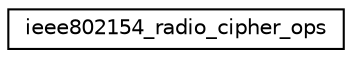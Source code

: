 digraph "Graphical Class Hierarchy"
{
 // LATEX_PDF_SIZE
  edge [fontname="Helvetica",fontsize="10",labelfontname="Helvetica",labelfontsize="10"];
  node [fontname="Helvetica",fontsize="10",shape=record];
  rankdir="LR";
  Node0 [label="ieee802154_radio_cipher_ops",height=0.2,width=0.4,color="black", fillcolor="white", style="filled",URL="$structieee802154__radio__cipher__ops.html",tooltip="Struct of security operations."];
}
